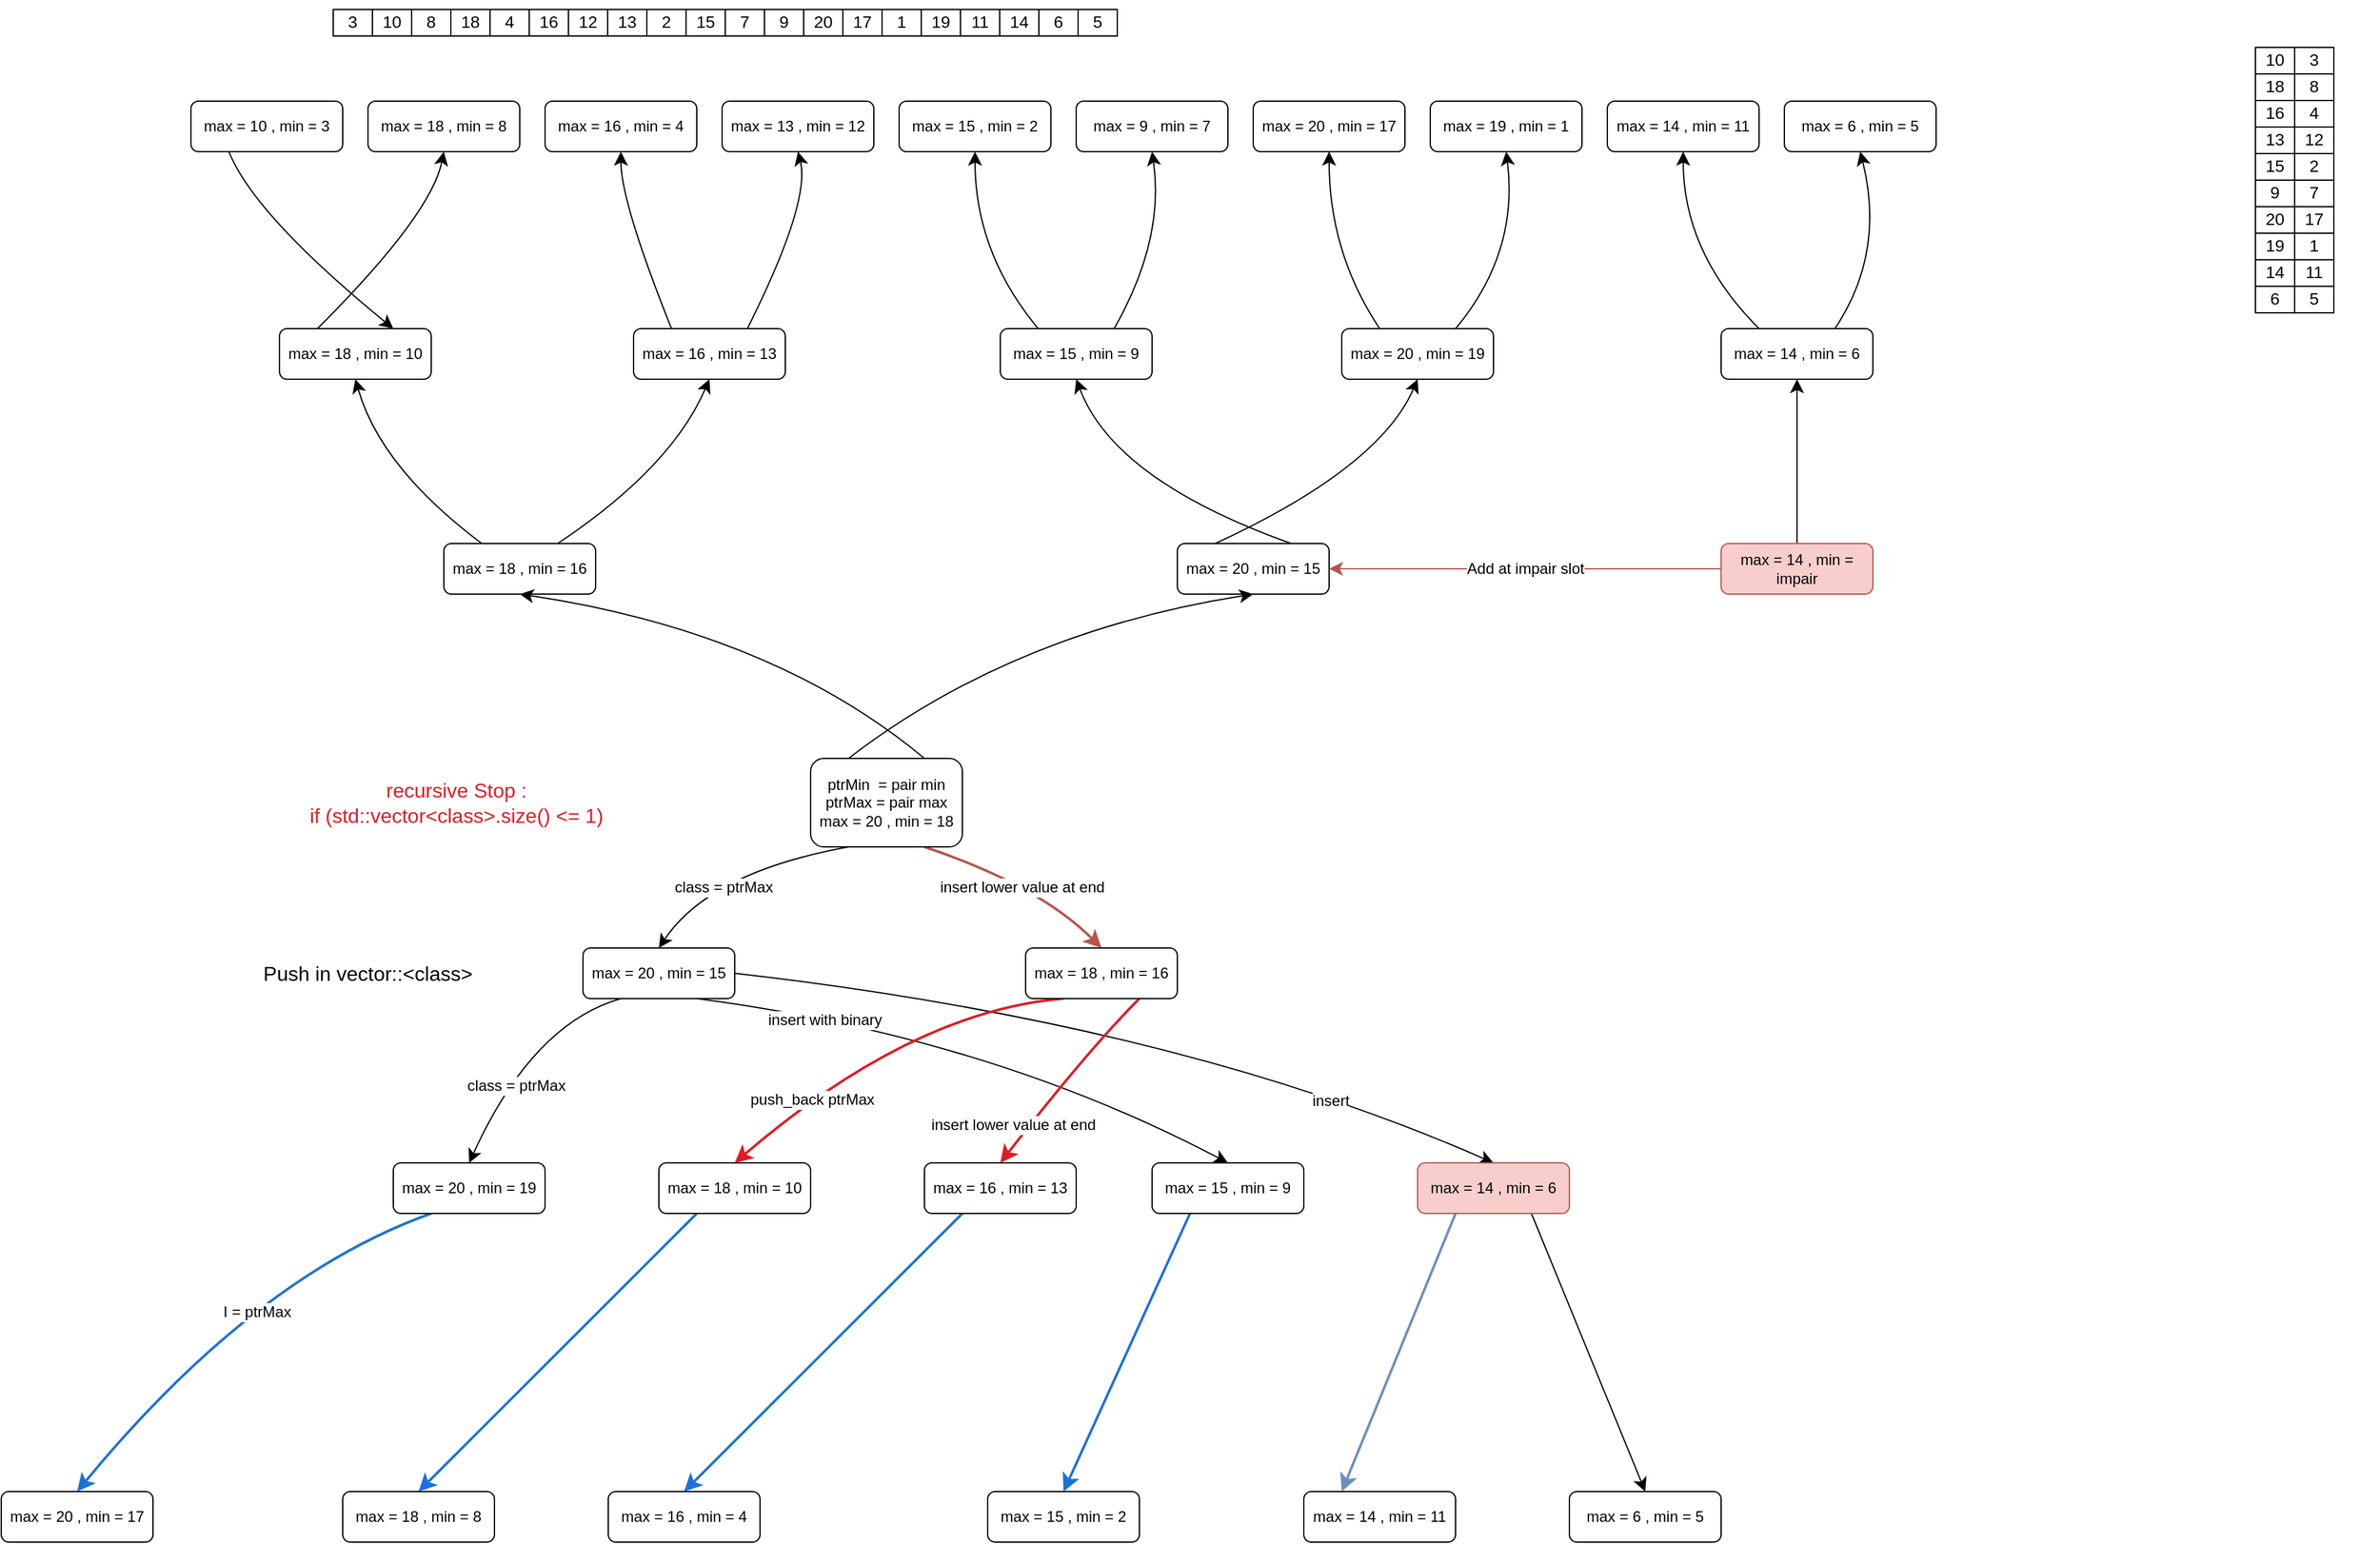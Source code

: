 <mxfile version="24.6.4" type="github">
  <diagram name="Page-1" id="10a91c8b-09ff-31b1-d368-03940ed4cc9e">
    <mxGraphModel dx="2893" dy="969" grid="1" gridSize="10" guides="1" tooltips="1" connect="1" arrows="1" fold="1" page="1" pageScale="1" pageWidth="1100" pageHeight="850" background="none" math="0" shadow="0">
      <root>
        <mxCell id="0" />
        <mxCell id="1" parent="0" />
        <UserObject label="&lt;table xmlns=&quot;http://www.w3.org/1999/xhtml&quot; cellspacing=&quot;0&quot; cellpadding=&quot;0&quot; dir=&quot;ltr&quot; border=&quot;1&quot; style=&quot;table-layout:fixed;font-size:10pt;font-family:Arial;width:0px;border-collapse:collapse;border:none&quot; data-sheets-root=&quot;1&quot; data-sheets-baot=&quot;1&quot;&gt;&lt;colgroup&gt;&lt;col width=&quot;31&quot;&gt;&lt;col width=&quot;31&quot;&gt;&lt;col width=&quot;31&quot;&gt;&lt;col width=&quot;31&quot;&gt;&lt;col width=&quot;31&quot;&gt;&lt;col width=&quot;31&quot;&gt;&lt;col width=&quot;31&quot;&gt;&lt;col width=&quot;31&quot;&gt;&lt;col width=&quot;31&quot;&gt;&lt;col width=&quot;31&quot;&gt;&lt;col width=&quot;31&quot;&gt;&lt;col width=&quot;31&quot;&gt;&lt;col width=&quot;31&quot;&gt;&lt;col width=&quot;31&quot;&gt;&lt;col width=&quot;31&quot;&gt;&lt;col width=&quot;31&quot;&gt;&lt;col width=&quot;31&quot;&gt;&lt;col width=&quot;31&quot;&gt;&lt;col width=&quot;31&quot;&gt;&lt;col width=&quot;31&quot;&gt;&lt;/colgroup&gt;&lt;tbody&gt;&lt;tr style=&quot;height:21px;&quot;&gt;&lt;td style=&quot;border-top:1px solid #000000;border-right:1px solid #000000;border-bottom:1px solid #000000;border-left:1px solid #000000;overflow:hidden;padding:2px 3px 2px 3px;vertical-align:bottom;text-align:center;&quot;&gt;3&lt;/td&gt;&lt;td style=&quot;border-top:1px solid #000000;border-right:1px solid #000000;border-bottom:1px solid #000000;overflow:hidden;padding:2px 3px 2px 3px;vertical-align:bottom;text-align:center;&quot;&gt;10&lt;/td&gt;&lt;td style=&quot;border-top:1px solid #000000;border-right:1px solid #000000;border-bottom:1px solid #000000;overflow:hidden;padding:2px 3px 2px 3px;vertical-align:bottom;text-align:center;&quot;&gt;8&lt;/td&gt;&lt;td style=&quot;border-top:1px solid #000000;border-right:1px solid #000000;border-bottom:1px solid #000000;overflow:hidden;padding:2px 3px 2px 3px;vertical-align:bottom;text-align:center;&quot;&gt;18&lt;/td&gt;&lt;td style=&quot;border-top:1px solid #000000;border-right:1px solid #000000;border-bottom:1px solid #000000;overflow:hidden;padding:2px 3px 2px 3px;vertical-align:bottom;text-align:center;&quot;&gt;4&lt;/td&gt;&lt;td style=&quot;border-top:1px solid #000000;border-right:1px solid #000000;border-bottom:1px solid #000000;overflow:hidden;padding:2px 3px 2px 3px;vertical-align:bottom;text-align:center;&quot;&gt;16&lt;/td&gt;&lt;td style=&quot;border-top:1px solid #000000;border-right:1px solid #000000;border-bottom:1px solid #000000;overflow:hidden;padding:2px 3px 2px 3px;vertical-align:bottom;text-align:center;&quot;&gt;12&lt;/td&gt;&lt;td style=&quot;border-top:1px solid #000000;border-right:1px solid #000000;border-bottom:1px solid #000000;overflow:hidden;padding:2px 3px 2px 3px;vertical-align:bottom;text-align:center;&quot;&gt;13&lt;/td&gt;&lt;td style=&quot;border-top:1px solid #000000;border-right:1px solid #000000;border-bottom:1px solid #000000;overflow:hidden;padding:2px 3px 2px 3px;vertical-align:bottom;text-align:center;&quot;&gt;2&lt;/td&gt;&lt;td style=&quot;border-top:1px solid #000000;border-right:1px solid #000000;border-bottom:1px solid #000000;overflow:hidden;padding:2px 3px 2px 3px;vertical-align:bottom;text-align:center;&quot;&gt;15&lt;/td&gt;&lt;td style=&quot;border-top:1px solid #000000;border-right:1px solid #000000;border-bottom:1px solid #000000;overflow:hidden;padding:2px 3px 2px 3px;vertical-align:bottom;text-align:center;&quot;&gt;7&lt;/td&gt;&lt;td style=&quot;border-top:1px solid #000000;border-right:1px solid #000000;border-bottom:1px solid #000000;overflow:hidden;padding:2px 3px 2px 3px;vertical-align:bottom;text-align:center;&quot;&gt;9&lt;/td&gt;&lt;td style=&quot;border-top:1px solid #000000;border-right:1px solid #000000;border-bottom:1px solid #000000;overflow:hidden;padding:2px 3px 2px 3px;vertical-align:bottom;text-align:center;&quot;&gt;20&lt;/td&gt;&lt;td style=&quot;border-top:1px solid #000000;border-right:1px solid #000000;border-bottom:1px solid #000000;overflow:hidden;padding:2px 3px 2px 3px;vertical-align:bottom;text-align:center;&quot;&gt;17&lt;/td&gt;&lt;td style=&quot;border-top:1px solid #000000;border-right:1px solid #000000;border-bottom:1px solid #000000;overflow:hidden;padding:2px 3px 2px 3px;vertical-align:bottom;text-align:center;&quot;&gt;1&lt;/td&gt;&lt;td style=&quot;border-top:1px solid #000000;border-right:1px solid #000000;border-bottom:1px solid #000000;overflow:hidden;padding:2px 3px 2px 3px;vertical-align:bottom;text-align:center;&quot;&gt;19&lt;/td&gt;&lt;td style=&quot;border-top:1px solid #000000;border-right:1px solid #000000;border-bottom:1px solid #000000;overflow:hidden;padding:2px 3px 2px 3px;vertical-align:bottom;text-align:center;&quot;&gt;11&lt;/td&gt;&lt;td style=&quot;border-top:1px solid #000000;border-right:1px solid #000000;border-bottom:1px solid #000000;overflow:hidden;padding:2px 3px 2px 3px;vertical-align:bottom;text-align:center;&quot;&gt;14&lt;/td&gt;&lt;td style=&quot;border-top:1px solid #000000;border-right:1px solid #000000;border-bottom:1px solid #000000;overflow:hidden;padding:2px 3px 2px 3px;vertical-align:bottom;text-align:center;&quot;&gt;6&lt;/td&gt;&lt;td style=&quot;border-top:1px solid #000000;border-right:1px solid #000000;border-bottom:1px solid #000000;overflow:hidden;padding:2px 3px 2px 3px;vertical-align:bottom;text-align:center;&quot;&gt;5&lt;/td&gt;&lt;/tr&gt;&lt;/tbody&gt;&lt;/table&gt;" link="&lt;table xmlns=&quot;http://www.w3.org/1999/xhtml&quot; cellspacing=&quot;0&quot; cellpadding=&quot;0&quot; dir=&quot;ltr&quot; border=&quot;1&quot; style=&quot;table-layout:fixed;font-size:10pt;font-family:Arial;width:0px;border-collapse:collapse;border:none&quot; data-sheets-root=&quot;1&quot; data-sheets-baot=&quot;1&quot;&gt;&lt;colgroup&gt;&lt;col width=&quot;31&quot;&gt;&lt;col width=&quot;31&quot;&gt;&lt;col width=&quot;31&quot;&gt;&lt;col width=&quot;31&quot;&gt;&lt;col width=&quot;31&quot;&gt;&lt;col width=&quot;31&quot;&gt;&lt;col width=&quot;31&quot;&gt;&lt;col width=&quot;31&quot;&gt;&lt;col width=&quot;31&quot;&gt;&lt;col width=&quot;31&quot;&gt;&lt;col width=&quot;31&quot;&gt;&lt;col width=&quot;31&quot;&gt;&lt;col width=&quot;31&quot;&gt;&lt;col width=&quot;31&quot;&gt;&lt;col width=&quot;31&quot;&gt;&lt;col width=&quot;31&quot;&gt;&lt;col width=&quot;31&quot;&gt;&lt;col width=&quot;31&quot;&gt;&lt;col width=&quot;31&quot;&gt;&lt;col width=&quot;31&quot;&gt;&lt;/colgroup&gt;&lt;tbody&gt;&lt;tr style=&quot;height:21px;&quot;&gt;&lt;td style=&quot;border-top:1px solid #000000;border-right:1px solid #000000;border-bottom:1px solid #000000;border-left:1px solid #000000;overflow:hidden;padding:2px 3px 2px 3px;vertical-align:bottom;text-align:center;&quot;&gt;3&lt;/td&gt;&lt;td style=&quot;border-top:1px solid #000000;border-right:1px solid #000000;border-bottom:1px solid #000000;overflow:hidden;padding:2px 3px 2px 3px;vertical-align:bottom;text-align:center;&quot;&gt;10&lt;/td&gt;&lt;td style=&quot;border-top:1px solid #000000;border-right:1px solid #000000;border-bottom:1px solid #000000;overflow:hidden;padding:2px 3px 2px 3px;vertical-align:bottom;text-align:center;&quot;&gt;8&lt;/td&gt;&lt;td style=&quot;border-top:1px solid #000000;border-right:1px solid #000000;border-bottom:1px solid #000000;overflow:hidden;padding:2px 3px 2px 3px;vertical-align:bottom;text-align:center;&quot;&gt;18&lt;/td&gt;&lt;td style=&quot;border-top:1px solid #000000;border-right:1px solid #000000;border-bottom:1px solid #000000;overflow:hidden;padding:2px 3px 2px 3px;vertical-align:bottom;text-align:center;&quot;&gt;4&lt;/td&gt;&lt;td style=&quot;border-top:1px solid #000000;border-right:1px solid #000000;border-bottom:1px solid #000000;overflow:hidden;padding:2px 3px 2px 3px;vertical-align:bottom;text-align:center;&quot;&gt;16&lt;/td&gt;&lt;td style=&quot;border-top:1px solid #000000;border-right:1px solid #000000;border-bottom:1px solid #000000;overflow:hidden;padding:2px 3px 2px 3px;vertical-align:bottom;text-align:center;&quot;&gt;12&lt;/td&gt;&lt;td style=&quot;border-top:1px solid #000000;border-right:1px solid #000000;border-bottom:1px solid #000000;overflow:hidden;padding:2px 3px 2px 3px;vertical-align:bottom;text-align:center;&quot;&gt;13&lt;/td&gt;&lt;td style=&quot;border-top:1px solid #000000;border-right:1px solid #000000;border-bottom:1px solid #000000;overflow:hidden;padding:2px 3px 2px 3px;vertical-align:bottom;text-align:center;&quot;&gt;2&lt;/td&gt;&lt;td style=&quot;border-top:1px solid #000000;border-right:1px solid #000000;border-bottom:1px solid #000000;overflow:hidden;padding:2px 3px 2px 3px;vertical-align:bottom;text-align:center;&quot;&gt;15&lt;/td&gt;&lt;td style=&quot;border-top:1px solid #000000;border-right:1px solid #000000;border-bottom:1px solid #000000;overflow:hidden;padding:2px 3px 2px 3px;vertical-align:bottom;text-align:center;&quot;&gt;7&lt;/td&gt;&lt;td style=&quot;border-top:1px solid #000000;border-right:1px solid #000000;border-bottom:1px solid #000000;overflow:hidden;padding:2px 3px 2px 3px;vertical-align:bottom;text-align:center;&quot;&gt;9&lt;/td&gt;&lt;td style=&quot;border-top:1px solid #000000;border-right:1px solid #000000;border-bottom:1px solid #000000;overflow:hidden;padding:2px 3px 2px 3px;vertical-align:bottom;text-align:center;&quot;&gt;20&lt;/td&gt;&lt;td style=&quot;border-top:1px solid #000000;border-right:1px solid #000000;border-bottom:1px solid #000000;overflow:hidden;padding:2px 3px 2px 3px;vertical-align:bottom;text-align:center;&quot;&gt;17&lt;/td&gt;&lt;td style=&quot;border-top:1px solid #000000;border-right:1px solid #000000;border-bottom:1px solid #000000;overflow:hidden;padding:2px 3px 2px 3px;vertical-align:bottom;text-align:center;&quot;&gt;1&lt;/td&gt;&lt;td style=&quot;border-top:1px solid #000000;border-right:1px solid #000000;border-bottom:1px solid #000000;overflow:hidden;padding:2px 3px 2px 3px;vertical-align:bottom;text-align:center;&quot;&gt;19&lt;/td&gt;&lt;td style=&quot;border-top:1px solid #000000;border-right:1px solid #000000;border-bottom:1px solid #000000;overflow:hidden;padding:2px 3px 2px 3px;vertical-align:bottom;text-align:center;&quot;&gt;11&lt;/td&gt;&lt;td style=&quot;border-top:1px solid #000000;border-right:1px solid #000000;border-bottom:1px solid #000000;overflow:hidden;padding:2px 3px 2px 3px;vertical-align:bottom;text-align:center;&quot;&gt;14&lt;/td&gt;&lt;td style=&quot;border-top:1px solid #000000;border-right:1px solid #000000;border-bottom:1px solid #000000;overflow:hidden;padding:2px 3px 2px 3px;vertical-align:bottom;text-align:center;&quot;&gt;6&lt;/td&gt;&lt;td style=&quot;border-top:1px solid #000000;border-right:1px solid #000000;border-bottom:1px solid #000000;overflow:hidden;padding:2px 3px 2px 3px;vertical-align:bottom;text-align:center;&quot;&gt;5&lt;/td&gt;&lt;/tr&gt;&lt;/tbody&gt;&lt;/table&gt;" id="q18BTM8zda7ipVRkXj33-1">
          <mxCell style="text;whiteSpace=wrap;html=1;" vertex="1" parent="1">
            <mxGeometry x="150" y="60" width="560" height="40" as="geometry" />
          </mxCell>
        </UserObject>
        <mxCell id="q18BTM8zda7ipVRkXj33-3" value="&lt;div&gt;max = 10 , min = 3&lt;br&gt;&lt;/div&gt;" style="rounded=1;whiteSpace=wrap;html=1;" vertex="1" parent="1">
          <mxGeometry x="40" y="140" width="120" height="40" as="geometry" />
        </mxCell>
        <mxCell id="q18BTM8zda7ipVRkXj33-10" value="&lt;div&gt;max = 18 , min = 8&lt;br&gt;&lt;/div&gt;" style="rounded=1;whiteSpace=wrap;html=1;" vertex="1" parent="1">
          <mxGeometry x="180" y="140" width="120" height="40" as="geometry" />
        </mxCell>
        <mxCell id="q18BTM8zda7ipVRkXj33-11" value="&lt;div&gt;max = 16 , min = 4&lt;br&gt;&lt;/div&gt;" style="rounded=1;whiteSpace=wrap;html=1;" vertex="1" parent="1">
          <mxGeometry x="320" y="140" width="120" height="40" as="geometry" />
        </mxCell>
        <UserObject label="&lt;table xmlns=&quot;http://www.w3.org/1999/xhtml&quot; cellspacing=&quot;0&quot; cellpadding=&quot;0&quot; dir=&quot;ltr&quot; border=&quot;1&quot; style=&quot;table-layout:fixed;font-size:10pt;font-family:Arial;width:0px;border-collapse:collapse;border:none&quot; data-sheets-root=&quot;1&quot; data-sheets-baot=&quot;1&quot;&gt;&lt;colgroup&gt;&lt;col width=&quot;31&quot;&gt;&lt;col width=&quot;31&quot;&gt;&lt;/colgroup&gt;&lt;tbody&gt;&lt;tr style=&quot;height:21px;&quot;&gt;&lt;td style=&quot;border-top:1px solid #000000;border-right:1px solid #000000;border-bottom:1px solid #000000;border-left:1px solid #000000;overflow:hidden;padding:2px 3px 2px 3px;vertical-align:bottom;text-align:center;&quot;&gt;10&lt;/td&gt;&lt;td style=&quot;border-top:1px solid #000000;border-right:1px solid #000000;border-bottom:1px solid #000000;overflow:hidden;padding:2px 3px 2px 3px;vertical-align:bottom;text-align:center;&quot;&gt;3&lt;/td&gt;&lt;/tr&gt;&lt;tr style=&quot;height:21px;&quot;&gt;&lt;td style=&quot;border-right:1px solid #000000;border-bottom:1px solid #000000;border-left:1px solid #000000;overflow:hidden;padding:2px 3px 2px 3px;vertical-align:bottom;text-align:center;&quot;&gt;18&lt;/td&gt;&lt;td style=&quot;border-right:1px solid #000000;border-bottom:1px solid #000000;overflow:hidden;padding:2px 3px 2px 3px;vertical-align:bottom;text-align:center;&quot;&gt;8&lt;/td&gt;&lt;/tr&gt;&lt;tr style=&quot;height:21px;&quot;&gt;&lt;td style=&quot;border-right:1px solid #000000;border-bottom:1px solid #000000;border-left:1px solid #000000;overflow:hidden;padding:2px 3px 2px 3px;vertical-align:bottom;text-align:center;&quot;&gt;16&lt;/td&gt;&lt;td style=&quot;border-right:1px solid #000000;border-bottom:1px solid #000000;overflow:hidden;padding:2px 3px 2px 3px;vertical-align:bottom;text-align:center;&quot;&gt;4&lt;/td&gt;&lt;/tr&gt;&lt;tr style=&quot;height:21px;&quot;&gt;&lt;td style=&quot;border-right:1px solid #000000;border-bottom:1px solid #000000;border-left:1px solid #000000;overflow:hidden;padding:2px 3px 2px 3px;vertical-align:bottom;text-align:center;&quot;&gt;13&lt;/td&gt;&lt;td style=&quot;border-right:1px solid #000000;border-bottom:1px solid #000000;overflow:hidden;padding:2px 3px 2px 3px;vertical-align:bottom;text-align:center;&quot;&gt;12&lt;/td&gt;&lt;/tr&gt;&lt;tr style=&quot;height:21px;&quot;&gt;&lt;td style=&quot;border-right:1px solid #000000;border-bottom:1px solid #000000;border-left:1px solid #000000;overflow:hidden;padding:2px 3px 2px 3px;vertical-align:bottom;text-align:center;&quot;&gt;15&lt;/td&gt;&lt;td style=&quot;border-right:1px solid #000000;border-bottom:1px solid #000000;overflow:hidden;padding:2px 3px 2px 3px;vertical-align:bottom;text-align:center;&quot;&gt;2&lt;/td&gt;&lt;/tr&gt;&lt;tr style=&quot;height:21px;&quot;&gt;&lt;td style=&quot;border-right:1px solid #000000;border-bottom:1px solid #000000;border-left:1px solid #000000;overflow:hidden;padding:2px 3px 2px 3px;vertical-align:bottom;text-align:center;&quot;&gt;9&lt;/td&gt;&lt;td style=&quot;border-right:1px solid #000000;border-bottom:1px solid #000000;overflow:hidden;padding:2px 3px 2px 3px;vertical-align:bottom;text-align:center;&quot;&gt;7&lt;/td&gt;&lt;/tr&gt;&lt;tr style=&quot;height:21px;&quot;&gt;&lt;td style=&quot;border-right:1px solid #000000;border-bottom:1px solid #000000;border-left:1px solid #000000;overflow:hidden;padding:2px 3px 2px 3px;vertical-align:bottom;text-align:center;&quot;&gt;20&lt;/td&gt;&lt;td style=&quot;border-right:1px solid #000000;border-bottom:1px solid #000000;overflow:hidden;padding:2px 3px 2px 3px;vertical-align:bottom;text-align:center;&quot;&gt;17&lt;/td&gt;&lt;/tr&gt;&lt;tr style=&quot;height:21px;&quot;&gt;&lt;td style=&quot;border-right:1px solid #000000;border-bottom:1px solid #000000;border-left:1px solid #000000;overflow:hidden;padding:2px 3px 2px 3px;vertical-align:bottom;text-align:center;&quot;&gt;19&lt;/td&gt;&lt;td style=&quot;border-right:1px solid #000000;border-bottom:1px solid #000000;overflow:hidden;padding:2px 3px 2px 3px;vertical-align:bottom;text-align:center;&quot;&gt;1&lt;/td&gt;&lt;/tr&gt;&lt;tr style=&quot;height:21px;&quot;&gt;&lt;td style=&quot;border-right:1px solid #000000;border-bottom:1px solid #000000;border-left:1px solid #000000;overflow:hidden;padding:2px 3px 2px 3px;vertical-align:bottom;text-align:center;&quot;&gt;14&lt;/td&gt;&lt;td style=&quot;border-right:1px solid #000000;border-bottom:1px solid #000000;overflow:hidden;padding:2px 3px 2px 3px;vertical-align:bottom;text-align:center;&quot;&gt;11&lt;/td&gt;&lt;/tr&gt;&lt;tr style=&quot;height:21px;&quot;&gt;&lt;td style=&quot;border-right:1px solid #000000;border-bottom:1px solid #000000;border-left:1px solid #000000;overflow:hidden;padding:2px 3px 2px 3px;vertical-align:bottom;text-align:center;&quot;&gt;6&lt;/td&gt;&lt;td style=&quot;border-right:1px solid #000000;border-bottom:1px solid #000000;overflow:hidden;padding:2px 3px 2px 3px;vertical-align:bottom;text-align:center;&quot;&gt;5&lt;/td&gt;&lt;/tr&gt;&lt;/tbody&gt;&lt;/table&gt;" link="&lt;table xmlns=&quot;http://www.w3.org/1999/xhtml&quot; cellspacing=&quot;0&quot; cellpadding=&quot;0&quot; dir=&quot;ltr&quot; border=&quot;1&quot; style=&quot;table-layout:fixed;font-size:10pt;font-family:Arial;width:0px;border-collapse:collapse;border:none&quot; data-sheets-root=&quot;1&quot; data-sheets-baot=&quot;1&quot;&gt;&lt;colgroup&gt;&lt;col width=&quot;31&quot;&gt;&lt;col width=&quot;31&quot;&gt;&lt;/colgroup&gt;&lt;tbody&gt;&lt;tr style=&quot;height:21px;&quot;&gt;&lt;td style=&quot;border-top:1px solid #000000;border-right:1px solid #000000;border-bottom:1px solid #000000;border-left:1px solid #000000;overflow:hidden;padding:2px 3px 2px 3px;vertical-align:bottom;text-align:center;&quot;&gt;10&lt;/td&gt;&lt;td style=&quot;border-top:1px solid #000000;border-right:1px solid #000000;border-bottom:1px solid #000000;overflow:hidden;padding:2px 3px 2px 3px;vertical-align:bottom;text-align:center;&quot;&gt;3&lt;/td&gt;&lt;/tr&gt;&lt;tr style=&quot;height:21px;&quot;&gt;&lt;td style=&quot;border-right:1px solid #000000;border-bottom:1px solid #000000;border-left:1px solid #000000;overflow:hidden;padding:2px 3px 2px 3px;vertical-align:bottom;text-align:center;&quot;&gt;18&lt;/td&gt;&lt;td style=&quot;border-right:1px solid #000000;border-bottom:1px solid #000000;overflow:hidden;padding:2px 3px 2px 3px;vertical-align:bottom;text-align:center;&quot;&gt;8&lt;/td&gt;&lt;/tr&gt;&lt;tr style=&quot;height:21px;&quot;&gt;&lt;td style=&quot;border-right:1px solid #000000;border-bottom:1px solid #000000;border-left:1px solid #000000;overflow:hidden;padding:2px 3px 2px 3px;vertical-align:bottom;text-align:center;&quot;&gt;16&lt;/td&gt;&lt;td style=&quot;border-right:1px solid #000000;border-bottom:1px solid #000000;overflow:hidden;padding:2px 3px 2px 3px;vertical-align:bottom;text-align:center;&quot;&gt;4&lt;/td&gt;&lt;/tr&gt;&lt;tr style=&quot;height:21px;&quot;&gt;&lt;td style=&quot;border-right:1px solid #000000;border-bottom:1px solid #000000;border-left:1px solid #000000;overflow:hidden;padding:2px 3px 2px 3px;vertical-align:bottom;text-align:center;&quot;&gt;13&lt;/td&gt;&lt;td style=&quot;border-right:1px solid #000000;border-bottom:1px solid #000000;overflow:hidden;padding:2px 3px 2px 3px;vertical-align:bottom;text-align:center;&quot;&gt;12&lt;/td&gt;&lt;/tr&gt;&lt;tr style=&quot;height:21px;&quot;&gt;&lt;td style=&quot;border-right:1px solid #000000;border-bottom:1px solid #000000;border-left:1px solid #000000;overflow:hidden;padding:2px 3px 2px 3px;vertical-align:bottom;text-align:center;&quot;&gt;15&lt;/td&gt;&lt;td style=&quot;border-right:1px solid #000000;border-bottom:1px solid #000000;overflow:hidden;padding:2px 3px 2px 3px;vertical-align:bottom;text-align:center;&quot;&gt;2&lt;/td&gt;&lt;/tr&gt;&lt;tr style=&quot;height:21px;&quot;&gt;&lt;td style=&quot;border-right:1px solid #000000;border-bottom:1px solid #000000;border-left:1px solid #000000;overflow:hidden;padding:2px 3px 2px 3px;vertical-align:bottom;text-align:center;&quot;&gt;9&lt;/td&gt;&lt;td style=&quot;border-right:1px solid #000000;border-bottom:1px solid #000000;overflow:hidden;padding:2px 3px 2px 3px;vertical-align:bottom;text-align:center;&quot;&gt;7&lt;/td&gt;&lt;/tr&gt;&lt;tr style=&quot;height:21px;&quot;&gt;&lt;td style=&quot;border-right:1px solid #000000;border-bottom:1px solid #000000;border-left:1px solid #000000;overflow:hidden;padding:2px 3px 2px 3px;vertical-align:bottom;text-align:center;&quot;&gt;20&lt;/td&gt;&lt;td style=&quot;border-right:1px solid #000000;border-bottom:1px solid #000000;overflow:hidden;padding:2px 3px 2px 3px;vertical-align:bottom;text-align:center;&quot;&gt;17&lt;/td&gt;&lt;/tr&gt;&lt;tr style=&quot;height:21px;&quot;&gt;&lt;td style=&quot;border-right:1px solid #000000;border-bottom:1px solid #000000;border-left:1px solid #000000;overflow:hidden;padding:2px 3px 2px 3px;vertical-align:bottom;text-align:center;&quot;&gt;19&lt;/td&gt;&lt;td style=&quot;border-right:1px solid #000000;border-bottom:1px solid #000000;overflow:hidden;padding:2px 3px 2px 3px;vertical-align:bottom;text-align:center;&quot;&gt;1&lt;/td&gt;&lt;/tr&gt;&lt;tr style=&quot;height:21px;&quot;&gt;&lt;td style=&quot;border-right:1px solid #000000;border-bottom:1px solid #000000;border-left:1px solid #000000;overflow:hidden;padding:2px 3px 2px 3px;vertical-align:bottom;text-align:center;&quot;&gt;14&lt;/td&gt;&lt;td style=&quot;border-right:1px solid #000000;border-bottom:1px solid #000000;overflow:hidden;padding:2px 3px 2px 3px;vertical-align:bottom;text-align:center;&quot;&gt;11&lt;/td&gt;&lt;/tr&gt;&lt;tr style=&quot;height:21px;&quot;&gt;&lt;td style=&quot;border-right:1px solid #000000;border-bottom:1px solid #000000;border-left:1px solid #000000;overflow:hidden;padding:2px 3px 2px 3px;vertical-align:bottom;text-align:center;&quot;&gt;6&lt;/td&gt;&lt;td style=&quot;border-right:1px solid #000000;border-bottom:1px solid #000000;overflow:hidden;padding:2px 3px 2px 3px;vertical-align:bottom;text-align:center;&quot;&gt;5&lt;/td&gt;&lt;/tr&gt;&lt;/tbody&gt;&lt;/table&gt;" id="q18BTM8zda7ipVRkXj33-12">
          <mxCell style="text;whiteSpace=wrap;html=1;" vertex="1" parent="1">
            <mxGeometry x="1670" y="90" width="100" height="230" as="geometry" />
          </mxCell>
        </UserObject>
        <mxCell id="q18BTM8zda7ipVRkXj33-13" value="&lt;div&gt;max = 13 , min = 12&lt;br&gt;&lt;/div&gt;" style="rounded=1;whiteSpace=wrap;html=1;" vertex="1" parent="1">
          <mxGeometry x="460" y="140" width="120" height="40" as="geometry" />
        </mxCell>
        <mxCell id="q18BTM8zda7ipVRkXj33-14" value="&lt;div&gt;max = 15 , min = 2&lt;br&gt;&lt;/div&gt;" style="rounded=1;whiteSpace=wrap;html=1;" vertex="1" parent="1">
          <mxGeometry x="600" y="140" width="120" height="40" as="geometry" />
        </mxCell>
        <mxCell id="q18BTM8zda7ipVRkXj33-15" value="&lt;div&gt;max = 9 , min = 7&lt;br&gt;&lt;/div&gt;" style="rounded=1;whiteSpace=wrap;html=1;" vertex="1" parent="1">
          <mxGeometry x="740" y="140" width="120" height="40" as="geometry" />
        </mxCell>
        <mxCell id="q18BTM8zda7ipVRkXj33-16" value="&lt;div&gt;max = 20 , min = 17&lt;br&gt;&lt;/div&gt;" style="rounded=1;whiteSpace=wrap;html=1;" vertex="1" parent="1">
          <mxGeometry x="880" y="140" width="120" height="40" as="geometry" />
        </mxCell>
        <mxCell id="q18BTM8zda7ipVRkXj33-17" value="&lt;div&gt;max = 19 , min = 1&lt;br&gt;&lt;/div&gt;" style="rounded=1;whiteSpace=wrap;html=1;" vertex="1" parent="1">
          <mxGeometry x="1020" y="140" width="120" height="40" as="geometry" />
        </mxCell>
        <mxCell id="q18BTM8zda7ipVRkXj33-18" value="&lt;div&gt;max = 14 , min = 11&lt;br&gt;&lt;/div&gt;" style="rounded=1;whiteSpace=wrap;html=1;" vertex="1" parent="1">
          <mxGeometry x="1160" y="140" width="120" height="40" as="geometry" />
        </mxCell>
        <mxCell id="q18BTM8zda7ipVRkXj33-19" value="&lt;div&gt;max = 6 , min = 5&lt;br&gt;&lt;/div&gt;" style="rounded=1;whiteSpace=wrap;html=1;" vertex="1" parent="1">
          <mxGeometry x="1300" y="140" width="120" height="40" as="geometry" />
        </mxCell>
        <mxCell id="q18BTM8zda7ipVRkXj33-21" style="edgeStyle=none;curved=1;rounded=0;orthogonalLoop=1;jettySize=auto;html=1;exitX=0.25;exitY=0;exitDx=0;exitDy=0;entryX=0.5;entryY=1;entryDx=0;entryDy=0;fontSize=12;startSize=8;endSize=8;" edge="1" parent="1" source="q18BTM8zda7ipVRkXj33-20" target="q18BTM8zda7ipVRkXj33-10">
          <mxGeometry relative="1" as="geometry">
            <Array as="points">
              <mxPoint x="230" y="230" />
            </Array>
          </mxGeometry>
        </mxCell>
        <mxCell id="q18BTM8zda7ipVRkXj33-22" style="edgeStyle=none;curved=1;rounded=0;orthogonalLoop=1;jettySize=auto;html=1;exitX=0.25;exitY=1;exitDx=0;exitDy=0;fontSize=12;startSize=8;endSize=8;entryX=0.75;entryY=0;entryDx=0;entryDy=0;" edge="1" parent="1" source="q18BTM8zda7ipVRkXj33-3" target="q18BTM8zda7ipVRkXj33-20">
          <mxGeometry relative="1" as="geometry">
            <mxPoint x="92" y="170" as="targetPoint" />
            <Array as="points">
              <mxPoint x="90" y="230" />
            </Array>
          </mxGeometry>
        </mxCell>
        <mxCell id="q18BTM8zda7ipVRkXj33-20" value="&lt;div&gt;max = 18 , min = 10&lt;br&gt;&lt;/div&gt;" style="rounded=1;whiteSpace=wrap;html=1;" vertex="1" parent="1">
          <mxGeometry x="110" y="320" width="120" height="40" as="geometry" />
        </mxCell>
        <mxCell id="q18BTM8zda7ipVRkXj33-24" style="edgeStyle=none;curved=1;rounded=0;orthogonalLoop=1;jettySize=auto;html=1;exitX=0.25;exitY=0;exitDx=0;exitDy=0;entryX=0.5;entryY=1;entryDx=0;entryDy=0;fontSize=12;startSize=8;endSize=8;" edge="1" parent="1" source="q18BTM8zda7ipVRkXj33-23" target="q18BTM8zda7ipVRkXj33-11">
          <mxGeometry relative="1" as="geometry">
            <Array as="points">
              <mxPoint x="380" y="220" />
            </Array>
          </mxGeometry>
        </mxCell>
        <mxCell id="q18BTM8zda7ipVRkXj33-25" style="edgeStyle=none;curved=1;rounded=0;orthogonalLoop=1;jettySize=auto;html=1;exitX=0.75;exitY=0;exitDx=0;exitDy=0;entryX=0.5;entryY=1;entryDx=0;entryDy=0;fontSize=12;startSize=8;endSize=8;" edge="1" parent="1" source="q18BTM8zda7ipVRkXj33-23" target="q18BTM8zda7ipVRkXj33-13">
          <mxGeometry relative="1" as="geometry">
            <Array as="points">
              <mxPoint x="530" y="220" />
            </Array>
          </mxGeometry>
        </mxCell>
        <mxCell id="q18BTM8zda7ipVRkXj33-23" value="&lt;div&gt;max = 16 , min = 13&lt;br&gt;&lt;/div&gt;" style="rounded=1;whiteSpace=wrap;html=1;" vertex="1" parent="1">
          <mxGeometry x="390" y="320" width="120" height="40" as="geometry" />
        </mxCell>
        <mxCell id="q18BTM8zda7ipVRkXj33-29" style="edgeStyle=none;curved=1;rounded=0;orthogonalLoop=1;jettySize=auto;html=1;exitX=0.25;exitY=0;exitDx=0;exitDy=0;entryX=0.5;entryY=1;entryDx=0;entryDy=0;fontSize=12;startSize=8;endSize=8;" edge="1" parent="1" source="q18BTM8zda7ipVRkXj33-26" target="q18BTM8zda7ipVRkXj33-20">
          <mxGeometry relative="1" as="geometry">
            <Array as="points">
              <mxPoint x="190" y="430" />
            </Array>
          </mxGeometry>
        </mxCell>
        <mxCell id="q18BTM8zda7ipVRkXj33-30" style="edgeStyle=none;curved=1;rounded=0;orthogonalLoop=1;jettySize=auto;html=1;exitX=0.75;exitY=0;exitDx=0;exitDy=0;entryX=0.5;entryY=1;entryDx=0;entryDy=0;fontSize=12;startSize=8;endSize=8;" edge="1" parent="1" source="q18BTM8zda7ipVRkXj33-26" target="q18BTM8zda7ipVRkXj33-23">
          <mxGeometry relative="1" as="geometry">
            <Array as="points">
              <mxPoint x="420" y="430" />
            </Array>
          </mxGeometry>
        </mxCell>
        <mxCell id="q18BTM8zda7ipVRkXj33-26" value="&lt;div&gt;max = 18 , min = 16&lt;br&gt;&lt;/div&gt;" style="rounded=1;whiteSpace=wrap;html=1;" vertex="1" parent="1">
          <mxGeometry x="240" y="490" width="120" height="40" as="geometry" />
        </mxCell>
        <mxCell id="q18BTM8zda7ipVRkXj33-33" style="edgeStyle=none;curved=1;rounded=0;orthogonalLoop=1;jettySize=auto;html=1;exitX=0.25;exitY=0;exitDx=0;exitDy=0;entryX=0.5;entryY=1;entryDx=0;entryDy=0;fontSize=12;startSize=8;endSize=8;" edge="1" parent="1" source="q18BTM8zda7ipVRkXj33-31" target="q18BTM8zda7ipVRkXj33-14">
          <mxGeometry relative="1" as="geometry">
            <Array as="points">
              <mxPoint x="660" y="260" />
            </Array>
          </mxGeometry>
        </mxCell>
        <mxCell id="q18BTM8zda7ipVRkXj33-34" style="edgeStyle=none;curved=1;rounded=0;orthogonalLoop=1;jettySize=auto;html=1;exitX=0.75;exitY=0;exitDx=0;exitDy=0;entryX=0.5;entryY=1;entryDx=0;entryDy=0;fontSize=12;startSize=8;endSize=8;" edge="1" parent="1" source="q18BTM8zda7ipVRkXj33-31" target="q18BTM8zda7ipVRkXj33-15">
          <mxGeometry relative="1" as="geometry">
            <Array as="points">
              <mxPoint x="810" y="250" />
            </Array>
          </mxGeometry>
        </mxCell>
        <mxCell id="q18BTM8zda7ipVRkXj33-31" value="&lt;div&gt;max = 15 , min = 9&lt;br&gt;&lt;/div&gt;" style="rounded=1;whiteSpace=wrap;html=1;" vertex="1" parent="1">
          <mxGeometry x="680" y="320" width="120" height="40" as="geometry" />
        </mxCell>
        <mxCell id="q18BTM8zda7ipVRkXj33-35" style="edgeStyle=none;curved=1;rounded=0;orthogonalLoop=1;jettySize=auto;html=1;exitX=0.25;exitY=0;exitDx=0;exitDy=0;entryX=0.5;entryY=1;entryDx=0;entryDy=0;fontSize=12;startSize=8;endSize=8;" edge="1" parent="1" source="q18BTM8zda7ipVRkXj33-32" target="q18BTM8zda7ipVRkXj33-16">
          <mxGeometry relative="1" as="geometry">
            <Array as="points">
              <mxPoint x="940" y="260" />
            </Array>
          </mxGeometry>
        </mxCell>
        <mxCell id="q18BTM8zda7ipVRkXj33-36" style="edgeStyle=none;curved=1;rounded=0;orthogonalLoop=1;jettySize=auto;html=1;exitX=0.75;exitY=0;exitDx=0;exitDy=0;entryX=0.5;entryY=1;entryDx=0;entryDy=0;fontSize=12;startSize=8;endSize=8;" edge="1" parent="1" source="q18BTM8zda7ipVRkXj33-32" target="q18BTM8zda7ipVRkXj33-17">
          <mxGeometry relative="1" as="geometry">
            <Array as="points">
              <mxPoint x="1090" y="260" />
            </Array>
          </mxGeometry>
        </mxCell>
        <mxCell id="q18BTM8zda7ipVRkXj33-32" value="&lt;div&gt;max = 20 , min = 19&lt;br&gt;&lt;/div&gt;" style="rounded=1;whiteSpace=wrap;html=1;" vertex="1" parent="1">
          <mxGeometry x="950" y="320" width="120" height="40" as="geometry" />
        </mxCell>
        <mxCell id="q18BTM8zda7ipVRkXj33-38" style="edgeStyle=none;curved=1;rounded=0;orthogonalLoop=1;jettySize=auto;html=1;exitX=0.25;exitY=0;exitDx=0;exitDy=0;entryX=0.5;entryY=1;entryDx=0;entryDy=0;fontSize=12;startSize=8;endSize=8;" edge="1" parent="1" source="q18BTM8zda7ipVRkXj33-37" target="q18BTM8zda7ipVRkXj33-18">
          <mxGeometry relative="1" as="geometry">
            <Array as="points">
              <mxPoint x="1220" y="260" />
            </Array>
          </mxGeometry>
        </mxCell>
        <mxCell id="q18BTM8zda7ipVRkXj33-39" style="edgeStyle=none;curved=1;rounded=0;orthogonalLoop=1;jettySize=auto;html=1;exitX=0.75;exitY=0;exitDx=0;exitDy=0;entryX=0.5;entryY=1;entryDx=0;entryDy=0;fontSize=12;startSize=8;endSize=8;" edge="1" parent="1" source="q18BTM8zda7ipVRkXj33-37" target="q18BTM8zda7ipVRkXj33-19">
          <mxGeometry relative="1" as="geometry">
            <Array as="points">
              <mxPoint x="1380" y="260" />
            </Array>
          </mxGeometry>
        </mxCell>
        <mxCell id="q18BTM8zda7ipVRkXj33-37" value="&lt;div&gt;max = 14 , min = 6&lt;br&gt;&lt;/div&gt;" style="rounded=1;whiteSpace=wrap;html=1;" vertex="1" parent="1">
          <mxGeometry x="1250" y="320" width="120" height="40" as="geometry" />
        </mxCell>
        <mxCell id="q18BTM8zda7ipVRkXj33-48" style="edgeStyle=none;curved=1;rounded=0;orthogonalLoop=1;jettySize=auto;html=1;exitX=0.25;exitY=0;exitDx=0;exitDy=0;entryX=0.5;entryY=1;entryDx=0;entryDy=0;fontSize=12;startSize=8;endSize=8;" edge="1" parent="1" source="q18BTM8zda7ipVRkXj33-40" target="q18BTM8zda7ipVRkXj33-32">
          <mxGeometry relative="1" as="geometry">
            <Array as="points">
              <mxPoint x="980" y="430" />
            </Array>
          </mxGeometry>
        </mxCell>
        <mxCell id="q18BTM8zda7ipVRkXj33-49" style="edgeStyle=none;curved=1;rounded=0;orthogonalLoop=1;jettySize=auto;html=1;exitX=0.75;exitY=0;exitDx=0;exitDy=0;entryX=0.5;entryY=1;entryDx=0;entryDy=0;fontSize=12;startSize=8;endSize=8;" edge="1" parent="1" source="q18BTM8zda7ipVRkXj33-40" target="q18BTM8zda7ipVRkXj33-31">
          <mxGeometry relative="1" as="geometry">
            <Array as="points">
              <mxPoint x="770" y="440" />
            </Array>
          </mxGeometry>
        </mxCell>
        <mxCell id="q18BTM8zda7ipVRkXj33-40" value="&lt;div&gt;max = 20 , min = 15&lt;br&gt;&lt;/div&gt;" style="rounded=1;whiteSpace=wrap;html=1;" vertex="1" parent="1">
          <mxGeometry x="820" y="490" width="120" height="40" as="geometry" />
        </mxCell>
        <mxCell id="q18BTM8zda7ipVRkXj33-44" style="edgeStyle=none;curved=1;rounded=0;orthogonalLoop=1;jettySize=auto;html=1;exitX=0.5;exitY=0;exitDx=0;exitDy=0;entryX=0.5;entryY=1;entryDx=0;entryDy=0;fontSize=12;startSize=8;endSize=8;" edge="1" parent="1" source="q18BTM8zda7ipVRkXj33-43" target="q18BTM8zda7ipVRkXj33-37">
          <mxGeometry relative="1" as="geometry" />
        </mxCell>
        <mxCell id="q18BTM8zda7ipVRkXj33-87" style="edgeStyle=none;curved=1;rounded=0;orthogonalLoop=1;jettySize=auto;html=1;exitX=0;exitY=0.5;exitDx=0;exitDy=0;entryX=1;entryY=0.5;entryDx=0;entryDy=0;fontSize=12;startSize=8;endSize=8;fillColor=#f8cecc;strokeColor=#b85450;" edge="1" parent="1" source="q18BTM8zda7ipVRkXj33-43" target="q18BTM8zda7ipVRkXj33-40">
          <mxGeometry relative="1" as="geometry" />
        </mxCell>
        <mxCell id="q18BTM8zda7ipVRkXj33-88" value="Add at impair slot" style="edgeLabel;html=1;align=center;verticalAlign=middle;resizable=0;points=[];fontSize=12;" vertex="1" connectable="0" parent="q18BTM8zda7ipVRkXj33-87">
          <mxGeometry x="-0.006" relative="1" as="geometry">
            <mxPoint x="-1" as="offset" />
          </mxGeometry>
        </mxCell>
        <mxCell id="q18BTM8zda7ipVRkXj33-43" value="&lt;div&gt;max = 14 , min = impair&lt;br&gt;&lt;/div&gt;" style="rounded=1;whiteSpace=wrap;html=1;fillColor=#f8cecc;strokeColor=#b85450;" vertex="1" parent="1">
          <mxGeometry x="1250" y="490" width="120" height="40" as="geometry" />
        </mxCell>
        <mxCell id="q18BTM8zda7ipVRkXj33-50" style="edgeStyle=none;curved=1;rounded=0;orthogonalLoop=1;jettySize=auto;html=1;exitX=0.75;exitY=0;exitDx=0;exitDy=0;entryX=0.5;entryY=1;entryDx=0;entryDy=0;fontSize=12;startSize=8;endSize=8;" edge="1" parent="1" source="q18BTM8zda7ipVRkXj33-45" target="q18BTM8zda7ipVRkXj33-26">
          <mxGeometry relative="1" as="geometry">
            <Array as="points">
              <mxPoint x="500" y="560" />
            </Array>
          </mxGeometry>
        </mxCell>
        <mxCell id="q18BTM8zda7ipVRkXj33-51" style="edgeStyle=none;curved=1;rounded=0;orthogonalLoop=1;jettySize=auto;html=1;exitX=0.25;exitY=0;exitDx=0;exitDy=0;entryX=0.5;entryY=1;entryDx=0;entryDy=0;fontSize=12;startSize=8;endSize=8;" edge="1" parent="1" source="q18BTM8zda7ipVRkXj33-45" target="q18BTM8zda7ipVRkXj33-40">
          <mxGeometry relative="1" as="geometry">
            <Array as="points">
              <mxPoint x="690" y="560" />
            </Array>
          </mxGeometry>
        </mxCell>
        <mxCell id="q18BTM8zda7ipVRkXj33-67" style="edgeStyle=none;curved=1;rounded=0;orthogonalLoop=1;jettySize=auto;html=1;exitX=0.25;exitY=1;exitDx=0;exitDy=0;entryX=0.5;entryY=0;entryDx=0;entryDy=0;fontSize=12;startSize=8;endSize=8;" edge="1" parent="1" source="q18BTM8zda7ipVRkXj33-45" target="q18BTM8zda7ipVRkXj33-66">
          <mxGeometry relative="1" as="geometry">
            <Array as="points">
              <mxPoint x="450" y="750" />
            </Array>
          </mxGeometry>
        </mxCell>
        <mxCell id="q18BTM8zda7ipVRkXj33-68" value="class = ptrMax" style="edgeLabel;html=1;align=center;verticalAlign=middle;resizable=0;points=[];fontSize=12;" vertex="1" connectable="0" parent="q18BTM8zda7ipVRkXj33-67">
          <mxGeometry x="0.107" y="14" relative="1" as="geometry">
            <mxPoint x="-1" as="offset" />
          </mxGeometry>
        </mxCell>
        <mxCell id="q18BTM8zda7ipVRkXj33-70" style="edgeStyle=none;curved=1;rounded=0;orthogonalLoop=1;jettySize=auto;html=1;exitX=0.75;exitY=1;exitDx=0;exitDy=0;entryX=0.5;entryY=0;entryDx=0;entryDy=0;fontSize=12;startSize=8;endSize=8;fillColor=#f8cecc;strokeColor=#b85450;strokeWidth=2;" edge="1" parent="1" source="q18BTM8zda7ipVRkXj33-45" target="q18BTM8zda7ipVRkXj33-69">
          <mxGeometry relative="1" as="geometry">
            <Array as="points">
              <mxPoint x="710" y="760" />
            </Array>
          </mxGeometry>
        </mxCell>
        <mxCell id="q18BTM8zda7ipVRkXj33-71" value="insert lower value at end" style="edgeLabel;html=1;align=center;verticalAlign=middle;resizable=0;points=[];fontSize=12;" vertex="1" connectable="0" parent="q18BTM8zda7ipVRkXj33-70">
          <mxGeometry x="-0.0" y="-6" relative="1" as="geometry">
            <mxPoint as="offset" />
          </mxGeometry>
        </mxCell>
        <mxCell id="q18BTM8zda7ipVRkXj33-45" value="&lt;div&gt;ptrMin&amp;nbsp; = pair min&lt;/div&gt;&lt;div&gt;ptrMax = pair max&lt;br&gt;&lt;/div&gt;&lt;div&gt;max = 20 , min = 18&lt;br&gt;&lt;/div&gt;" style="rounded=1;whiteSpace=wrap;html=1;" vertex="1" parent="1">
          <mxGeometry x="530" y="660" width="120" height="70" as="geometry" />
        </mxCell>
        <mxCell id="q18BTM8zda7ipVRkXj33-64" value="&lt;div&gt;&lt;font color=&quot;#e01b24&quot;&gt;recursive Stop :&lt;br&gt;&lt;/font&gt;&lt;/div&gt;&lt;div&gt;&lt;font color=&quot;#e01b24&quot;&gt;if (std::vector&amp;lt;class&amp;gt;.size() &amp;lt;= 1)&lt;/font&gt;&lt;/div&gt;" style="text;html=1;align=center;verticalAlign=middle;whiteSpace=wrap;rounded=0;fontSize=16;" vertex="1" parent="1">
          <mxGeometry x="90" y="665" width="320" height="60" as="geometry" />
        </mxCell>
        <mxCell id="q18BTM8zda7ipVRkXj33-65" value="Push in vector::&amp;lt;class&amp;gt;" style="text;html=1;align=center;verticalAlign=middle;whiteSpace=wrap;rounded=0;fontSize=16;" vertex="1" parent="1">
          <mxGeometry x="-30" y="800" width="420" height="60" as="geometry" />
        </mxCell>
        <mxCell id="q18BTM8zda7ipVRkXj33-73" style="edgeStyle=none;curved=1;rounded=0;orthogonalLoop=1;jettySize=auto;html=1;exitX=0.25;exitY=1;exitDx=0;exitDy=0;fontSize=12;startSize=8;endSize=8;entryX=0.5;entryY=0;entryDx=0;entryDy=0;" edge="1" parent="1" source="q18BTM8zda7ipVRkXj33-66" target="q18BTM8zda7ipVRkXj33-72">
          <mxGeometry relative="1" as="geometry">
            <mxPoint x="330" y="870" as="targetPoint" />
            <Array as="points">
              <mxPoint x="310" y="870" />
            </Array>
          </mxGeometry>
        </mxCell>
        <mxCell id="q18BTM8zda7ipVRkXj33-74" value="class = ptrMax" style="edgeLabel;html=1;align=center;verticalAlign=middle;resizable=0;points=[];fontSize=12;" vertex="1" connectable="0" parent="q18BTM8zda7ipVRkXj33-73">
          <mxGeometry x="0.27" y="8" relative="1" as="geometry">
            <mxPoint as="offset" />
          </mxGeometry>
        </mxCell>
        <mxCell id="q18BTM8zda7ipVRkXj33-85" style="edgeStyle=none;curved=1;rounded=0;orthogonalLoop=1;jettySize=auto;html=1;exitX=0.75;exitY=1;exitDx=0;exitDy=0;entryX=0.5;entryY=0;entryDx=0;entryDy=0;fontSize=12;startSize=8;endSize=8;" edge="1" parent="1" source="q18BTM8zda7ipVRkXj33-66" target="q18BTM8zda7ipVRkXj33-83">
          <mxGeometry relative="1" as="geometry">
            <Array as="points">
              <mxPoint x="670" y="880" />
            </Array>
          </mxGeometry>
        </mxCell>
        <mxCell id="q18BTM8zda7ipVRkXj33-86" value="insert with binary" style="edgeLabel;html=1;align=center;verticalAlign=middle;resizable=0;points=[];fontSize=12;" vertex="1" connectable="0" parent="q18BTM8zda7ipVRkXj33-85">
          <mxGeometry x="-0.541" y="-4" relative="1" as="geometry">
            <mxPoint as="offset" />
          </mxGeometry>
        </mxCell>
        <mxCell id="q18BTM8zda7ipVRkXj33-102" style="edgeStyle=none;curved=1;rounded=0;orthogonalLoop=1;jettySize=auto;html=1;exitX=1;exitY=0.5;exitDx=0;exitDy=0;entryX=0.5;entryY=0;entryDx=0;entryDy=0;fontSize=12;startSize=8;endSize=8;" edge="1" parent="1" source="q18BTM8zda7ipVRkXj33-66" target="q18BTM8zda7ipVRkXj33-100">
          <mxGeometry relative="1" as="geometry">
            <Array as="points">
              <mxPoint x="820" y="870" />
            </Array>
          </mxGeometry>
        </mxCell>
        <mxCell id="q18BTM8zda7ipVRkXj33-103" value="insert" style="edgeLabel;html=1;align=center;verticalAlign=middle;resizable=0;points=[];fontSize=12;" vertex="1" connectable="0" parent="q18BTM8zda7ipVRkXj33-102">
          <mxGeometry x="0.557" y="-7" relative="1" as="geometry">
            <mxPoint as="offset" />
          </mxGeometry>
        </mxCell>
        <mxCell id="q18BTM8zda7ipVRkXj33-66" value="&lt;div&gt;max = 20 , min = 15&lt;br&gt;&lt;/div&gt;" style="rounded=1;whiteSpace=wrap;html=1;" vertex="1" parent="1">
          <mxGeometry x="350" y="810" width="120" height="40" as="geometry" />
        </mxCell>
        <mxCell id="q18BTM8zda7ipVRkXj33-77" style="edgeStyle=none;curved=1;rounded=0;orthogonalLoop=1;jettySize=auto;html=1;exitX=0.25;exitY=1;exitDx=0;exitDy=0;entryX=0.5;entryY=0;entryDx=0;entryDy=0;fontSize=12;startSize=8;endSize=8;strokeColor=#E01B24;strokeWidth=2;" edge="1" parent="1" source="q18BTM8zda7ipVRkXj33-69" target="q18BTM8zda7ipVRkXj33-76">
          <mxGeometry relative="1" as="geometry">
            <Array as="points">
              <mxPoint x="610" y="860" />
            </Array>
          </mxGeometry>
        </mxCell>
        <mxCell id="q18BTM8zda7ipVRkXj33-78" value="push_back ptrMax" style="edgeLabel;html=1;align=center;verticalAlign=middle;resizable=0;points=[];fontSize=12;" vertex="1" connectable="0" parent="q18BTM8zda7ipVRkXj33-77">
          <mxGeometry x="0.064" y="14" relative="1" as="geometry">
            <mxPoint x="-57" y="32" as="offset" />
          </mxGeometry>
        </mxCell>
        <mxCell id="q18BTM8zda7ipVRkXj33-81" style="edgeStyle=none;curved=1;rounded=0;orthogonalLoop=1;jettySize=auto;html=1;exitX=0.75;exitY=1;exitDx=0;exitDy=0;entryX=0.5;entryY=0;entryDx=0;entryDy=0;fontSize=12;startSize=8;endSize=8;strokeColor=#E01B24;strokeWidth=2;" edge="1" parent="1" source="q18BTM8zda7ipVRkXj33-69" target="q18BTM8zda7ipVRkXj33-79">
          <mxGeometry relative="1" as="geometry">
            <Array as="points">
              <mxPoint x="750" y="890" />
            </Array>
          </mxGeometry>
        </mxCell>
        <mxCell id="q18BTM8zda7ipVRkXj33-82" value="insert lower value at end" style="edgeLabel;html=1;align=center;verticalAlign=middle;resizable=0;points=[];fontSize=12;" vertex="1" connectable="0" parent="q18BTM8zda7ipVRkXj33-81">
          <mxGeometry x="-0.212" y="4" relative="1" as="geometry">
            <mxPoint x="-57" y="49" as="offset" />
          </mxGeometry>
        </mxCell>
        <mxCell id="q18BTM8zda7ipVRkXj33-69" value="&lt;div&gt;max = 18 , min = 16&lt;br&gt;&lt;/div&gt;" style="rounded=1;whiteSpace=wrap;html=1;" vertex="1" parent="1">
          <mxGeometry x="700" y="810" width="120" height="40" as="geometry" />
        </mxCell>
        <mxCell id="q18BTM8zda7ipVRkXj33-90" style="edgeStyle=none;curved=1;rounded=0;orthogonalLoop=1;jettySize=auto;html=1;exitX=0.25;exitY=1;exitDx=0;exitDy=0;entryX=0.5;entryY=0;entryDx=0;entryDy=0;fontSize=12;startSize=8;endSize=8;fillColor=#ffe6cc;strokeColor=#1C71D8;strokeWidth=2;" edge="1" parent="1" source="q18BTM8zda7ipVRkXj33-72" target="q18BTM8zda7ipVRkXj33-89">
          <mxGeometry relative="1" as="geometry">
            <Array as="points">
              <mxPoint x="90" y="1070" />
            </Array>
          </mxGeometry>
        </mxCell>
        <mxCell id="q18BTM8zda7ipVRkXj33-91" value="I = ptrMax" style="edgeLabel;html=1;align=center;verticalAlign=middle;resizable=0;points=[];fontSize=12;" vertex="1" connectable="0" parent="q18BTM8zda7ipVRkXj33-90">
          <mxGeometry x="-0.082" y="19" relative="1" as="geometry">
            <mxPoint as="offset" />
          </mxGeometry>
        </mxCell>
        <mxCell id="q18BTM8zda7ipVRkXj33-72" value="&lt;div&gt;max = 20 , min = 19&lt;br&gt;&lt;/div&gt;" style="rounded=1;whiteSpace=wrap;html=1;" vertex="1" parent="1">
          <mxGeometry x="200" y="980" width="120" height="40" as="geometry" />
        </mxCell>
        <mxCell id="q18BTM8zda7ipVRkXj33-95" style="edgeStyle=none;curved=1;rounded=0;orthogonalLoop=1;jettySize=auto;html=1;exitX=0.25;exitY=1;exitDx=0;exitDy=0;entryX=0.5;entryY=0;entryDx=0;entryDy=0;fontSize=12;startSize=8;endSize=8;fillColor=#ffe6cc;strokeColor=#1C71D8;strokeWidth=2;" edge="1" parent="1" source="q18BTM8zda7ipVRkXj33-76" target="q18BTM8zda7ipVRkXj33-92">
          <mxGeometry relative="1" as="geometry" />
        </mxCell>
        <mxCell id="q18BTM8zda7ipVRkXj33-76" value="&lt;div&gt;max = 18 , min = 10&lt;br&gt;&lt;/div&gt;" style="rounded=1;whiteSpace=wrap;html=1;" vertex="1" parent="1">
          <mxGeometry x="410" y="980" width="120" height="40" as="geometry" />
        </mxCell>
        <mxCell id="q18BTM8zda7ipVRkXj33-96" style="edgeStyle=none;curved=1;rounded=0;orthogonalLoop=1;jettySize=auto;html=1;exitX=0.25;exitY=1;exitDx=0;exitDy=0;entryX=0.5;entryY=0;entryDx=0;entryDy=0;fontSize=12;startSize=8;endSize=8;fillColor=#ffe6cc;strokeColor=#1C71D8;strokeWidth=2;" edge="1" parent="1" source="q18BTM8zda7ipVRkXj33-79" target="q18BTM8zda7ipVRkXj33-93">
          <mxGeometry relative="1" as="geometry" />
        </mxCell>
        <mxCell id="q18BTM8zda7ipVRkXj33-79" value="&lt;div&gt;max = 16 , min = 13&lt;br&gt;&lt;/div&gt;" style="rounded=1;whiteSpace=wrap;html=1;" vertex="1" parent="1">
          <mxGeometry x="620" y="980" width="120" height="40" as="geometry" />
        </mxCell>
        <mxCell id="q18BTM8zda7ipVRkXj33-97" style="edgeStyle=none;curved=1;rounded=0;orthogonalLoop=1;jettySize=auto;html=1;exitX=0.25;exitY=1;exitDx=0;exitDy=0;entryX=0.5;entryY=0;entryDx=0;entryDy=0;fontSize=12;startSize=8;endSize=8;fillColor=#ffe6cc;strokeColor=#1C71D8;strokeWidth=2;" edge="1" parent="1" source="q18BTM8zda7ipVRkXj33-83" target="q18BTM8zda7ipVRkXj33-94">
          <mxGeometry relative="1" as="geometry" />
        </mxCell>
        <mxCell id="q18BTM8zda7ipVRkXj33-83" value="&lt;div&gt;max = 15 , min = 9&lt;br&gt;&lt;/div&gt;" style="rounded=1;whiteSpace=wrap;html=1;" vertex="1" parent="1">
          <mxGeometry x="800" y="980" width="120" height="40" as="geometry" />
        </mxCell>
        <mxCell id="q18BTM8zda7ipVRkXj33-89" value="&lt;div&gt;max = 20 , min = 17&lt;br&gt;&lt;/div&gt;" style="rounded=1;whiteSpace=wrap;html=1;" vertex="1" parent="1">
          <mxGeometry x="-110" y="1240" width="120" height="40" as="geometry" />
        </mxCell>
        <mxCell id="q18BTM8zda7ipVRkXj33-92" value="&lt;div&gt;max = 18 , min = 8&lt;br&gt;&lt;/div&gt;" style="rounded=1;whiteSpace=wrap;html=1;" vertex="1" parent="1">
          <mxGeometry x="160" y="1240" width="120" height="40" as="geometry" />
        </mxCell>
        <mxCell id="q18BTM8zda7ipVRkXj33-93" value="&lt;div&gt;max = 16 , min = 4&lt;br&gt;&lt;/div&gt;" style="rounded=1;whiteSpace=wrap;html=1;" vertex="1" parent="1">
          <mxGeometry x="370" y="1240" width="120" height="40" as="geometry" />
        </mxCell>
        <mxCell id="q18BTM8zda7ipVRkXj33-94" value="&lt;div&gt;max = 15 , min = 2&lt;br&gt;&lt;/div&gt;" style="rounded=1;whiteSpace=wrap;html=1;" vertex="1" parent="1">
          <mxGeometry x="670" y="1240" width="120" height="40" as="geometry" />
        </mxCell>
        <mxCell id="q18BTM8zda7ipVRkXj33-105" style="edgeStyle=none;curved=1;rounded=0;orthogonalLoop=1;jettySize=auto;html=1;exitX=0.25;exitY=1;exitDx=0;exitDy=0;entryX=0.25;entryY=0;entryDx=0;entryDy=0;fontSize=12;startSize=8;endSize=8;strokeWidth=2;fillColor=#dae8fc;strokeColor=#6c8ebf;" edge="1" parent="1" source="q18BTM8zda7ipVRkXj33-100" target="q18BTM8zda7ipVRkXj33-104">
          <mxGeometry relative="1" as="geometry" />
        </mxCell>
        <mxCell id="q18BTM8zda7ipVRkXj33-107" style="edgeStyle=none;curved=1;rounded=0;orthogonalLoop=1;jettySize=auto;html=1;exitX=0.75;exitY=1;exitDx=0;exitDy=0;entryX=0.5;entryY=0;entryDx=0;entryDy=0;fontSize=12;startSize=8;endSize=8;" edge="1" parent="1" source="q18BTM8zda7ipVRkXj33-100" target="q18BTM8zda7ipVRkXj33-106">
          <mxGeometry relative="1" as="geometry" />
        </mxCell>
        <mxCell id="q18BTM8zda7ipVRkXj33-100" value="&lt;div&gt;max = 14 , min = 6&lt;br&gt;&lt;/div&gt;" style="rounded=1;whiteSpace=wrap;html=1;fillColor=#f8cecc;strokeColor=#b85450;" vertex="1" parent="1">
          <mxGeometry x="1010" y="980" width="120" height="40" as="geometry" />
        </mxCell>
        <mxCell id="q18BTM8zda7ipVRkXj33-104" value="&lt;div&gt;max = 14 , min = 11&lt;br&gt;&lt;/div&gt;" style="rounded=1;whiteSpace=wrap;html=1;" vertex="1" parent="1">
          <mxGeometry x="920" y="1240" width="120" height="40" as="geometry" />
        </mxCell>
        <mxCell id="q18BTM8zda7ipVRkXj33-106" value="&lt;div&gt;max = 6 , min = 5&lt;br&gt;&lt;/div&gt;" style="rounded=1;whiteSpace=wrap;html=1;" vertex="1" parent="1">
          <mxGeometry x="1130" y="1240" width="120" height="40" as="geometry" />
        </mxCell>
      </root>
    </mxGraphModel>
  </diagram>
</mxfile>
